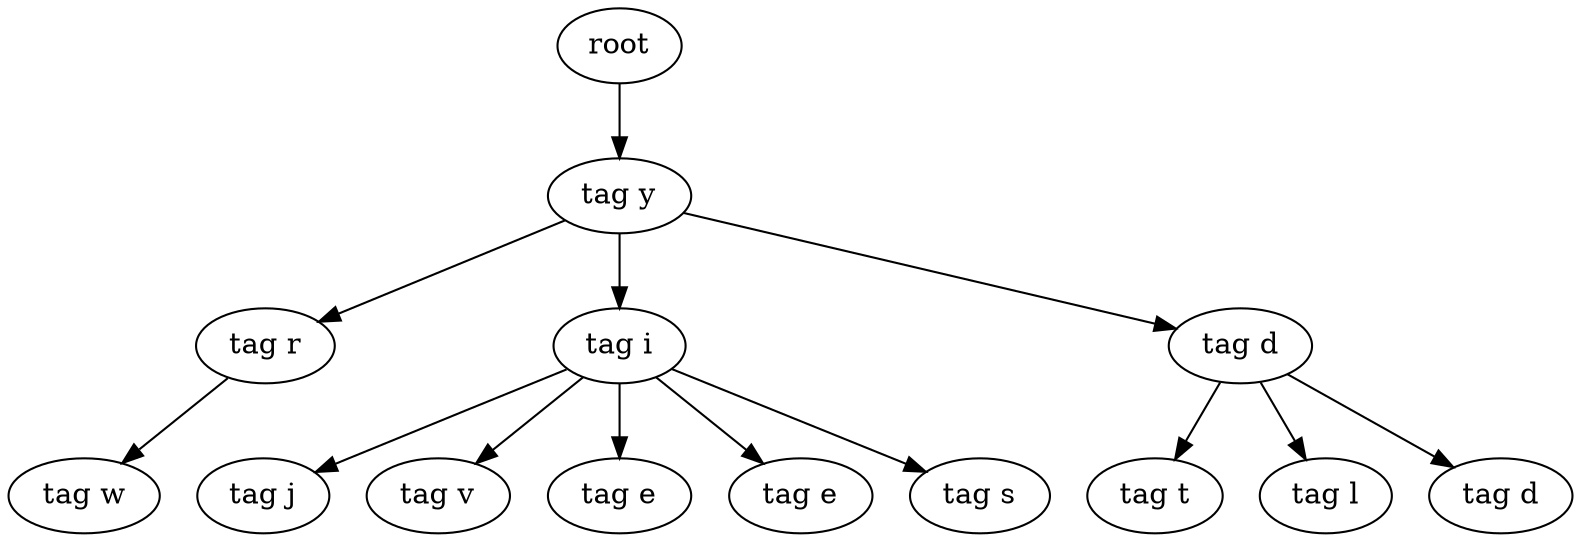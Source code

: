 digraph Tree{
0[label="root"];
0->00
00[label="tag y"];
00->000
000[label="tag r"];
000->0000
0000[label="tag w"];
00->001
001[label="tag i"];
001->0010
0010[label="tag j"];
001->0011
0011[label="tag v"];
001->0012
0012[label="tag e"];
001->0013
0013[label="tag e"];
001->0014
0014[label="tag s"];
00->002
002[label="tag d"];
002->0020
0020[label="tag t"];
002->0021
0021[label="tag l"];
002->0022
0022[label="tag d"];
}
